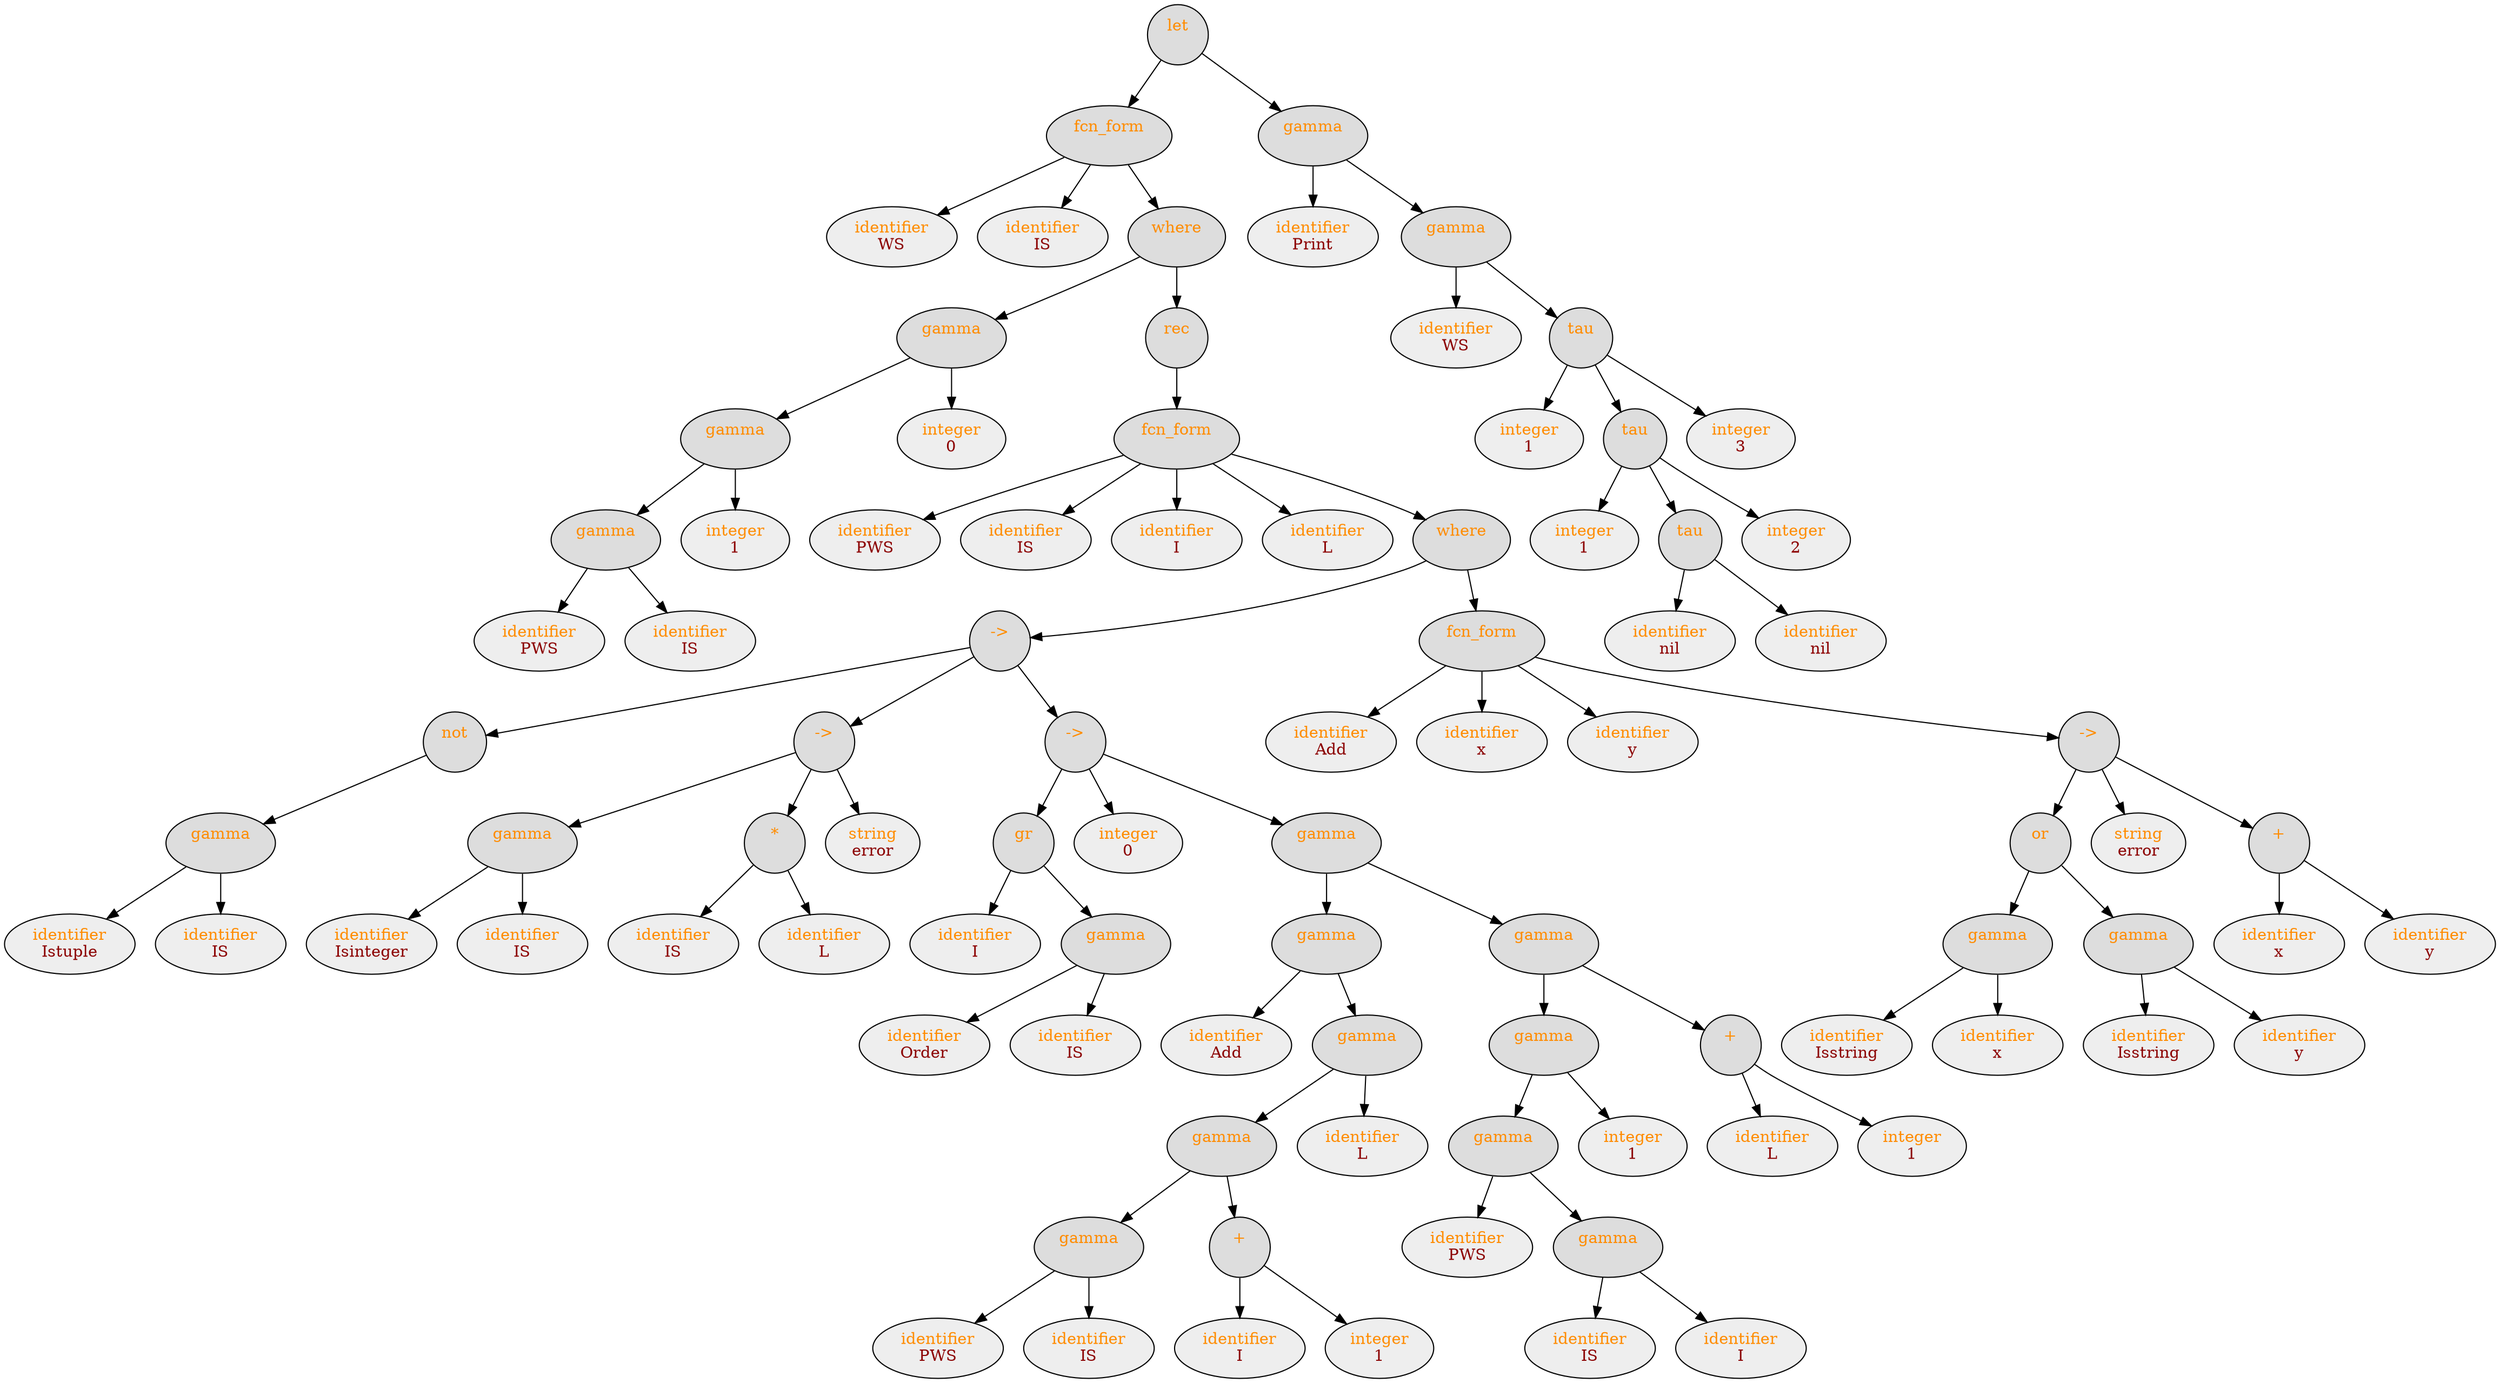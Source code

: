 digraph Tree {
    node0 [label=<<font color="darkorange">let</font><br/><font color="darkred"> </font>>, style=filled, fillcolor="#DDDDDD"];
    node1 [label=<<font color="darkorange">fcn_form</font><br/><font color="darkred"> </font>>, style=filled, fillcolor="#DDDDDD"];
    node0 -> node1;
    node2 [label=<<font color="darkorange">identifier</font><br/><font color="darkred">WS</font>>, style=filled, fillcolor="#EEEEEE"];
    node1 -> node2;
    node3 [label=<<font color="darkorange">identifier</font><br/><font color="darkred">IS</font>>, style=filled, fillcolor="#EEEEEE"];
    node1 -> node3;
    node4 [label=<<font color="darkorange">where</font><br/><font color="darkred"> </font>>, style=filled, fillcolor="#DDDDDD"];
    node1 -> node4;
    node5 [label=<<font color="darkorange">gamma</font><br/><font color="darkred"> </font>>, style=filled, fillcolor="#DDDDDD"];
    node4 -> node5;
    node6 [label=<<font color="darkorange">gamma</font><br/><font color="darkred"> </font>>, style=filled, fillcolor="#DDDDDD"];
    node5 -> node6;
    node7 [label=<<font color="darkorange">gamma</font><br/><font color="darkred"> </font>>, style=filled, fillcolor="#DDDDDD"];
    node6 -> node7;
    node8 [label=<<font color="darkorange">identifier</font><br/><font color="darkred">PWS</font>>, style=filled, fillcolor="#EEEEEE"];
    node7 -> node8;
    node9 [label=<<font color="darkorange">identifier</font><br/><font color="darkred">IS</font>>, style=filled, fillcolor="#EEEEEE"];
    node7 -> node9;
    node10 [label=<<font color="darkorange">integer</font><br/><font color="darkred">1</font>>, style=filled, fillcolor="#EEEEEE"];
    node6 -> node10;
    node11 [label=<<font color="darkorange">integer</font><br/><font color="darkred">0</font>>, style=filled, fillcolor="#EEEEEE"];
    node5 -> node11;
    node12 [label=<<font color="darkorange">rec</font><br/><font color="darkred"> </font>>, style=filled, fillcolor="#DDDDDD"];
    node4 -> node12;
    node13 [label=<<font color="darkorange">fcn_form</font><br/><font color="darkred"> </font>>, style=filled, fillcolor="#DDDDDD"];
    node12 -> node13;
    node14 [label=<<font color="darkorange">identifier</font><br/><font color="darkred">PWS</font>>, style=filled, fillcolor="#EEEEEE"];
    node13 -> node14;
    node15 [label=<<font color="darkorange">identifier</font><br/><font color="darkred">IS</font>>, style=filled, fillcolor="#EEEEEE"];
    node13 -> node15;
    node16 [label=<<font color="darkorange">identifier</font><br/><font color="darkred">I</font>>, style=filled, fillcolor="#EEEEEE"];
    node13 -> node16;
    node17 [label=<<font color="darkorange">identifier</font><br/><font color="darkred">L</font>>, style=filled, fillcolor="#EEEEEE"];
    node13 -> node17;
    node18 [label=<<font color="darkorange">where</font><br/><font color="darkred"> </font>>, style=filled, fillcolor="#DDDDDD"];
    node13 -> node18;
    node19 [label=<<font color="darkorange">-&gt;</font><br/><font color="darkred"> </font>>, style=filled, fillcolor="#DDDDDD"];
    node18 -> node19;
    node20 [label=<<font color="darkorange">not</font><br/><font color="darkred"> </font>>, style=filled, fillcolor="#DDDDDD"];
    node19 -> node20;
    node21 [label=<<font color="darkorange">gamma</font><br/><font color="darkred"> </font>>, style=filled, fillcolor="#DDDDDD"];
    node20 -> node21;
    node22 [label=<<font color="darkorange">identifier</font><br/><font color="darkred">Istuple</font>>, style=filled, fillcolor="#EEEEEE"];
    node21 -> node22;
    node23 [label=<<font color="darkorange">identifier</font><br/><font color="darkred">IS</font>>, style=filled, fillcolor="#EEEEEE"];
    node21 -> node23;
    node24 [label=<<font color="darkorange">-&gt;</font><br/><font color="darkred"> </font>>, style=filled, fillcolor="#DDDDDD"];
    node19 -> node24;
    node25 [label=<<font color="darkorange">gamma</font><br/><font color="darkred"> </font>>, style=filled, fillcolor="#DDDDDD"];
    node24 -> node25;
    node26 [label=<<font color="darkorange">identifier</font><br/><font color="darkred">Isinteger</font>>, style=filled, fillcolor="#EEEEEE"];
    node25 -> node26;
    node27 [label=<<font color="darkorange">identifier</font><br/><font color="darkred">IS</font>>, style=filled, fillcolor="#EEEEEE"];
    node25 -> node27;
    node28 [label=<<font color="darkorange">*</font><br/><font color="darkred"> </font>>, style=filled, fillcolor="#DDDDDD"];
    node24 -> node28;
    node29 [label=<<font color="darkorange">identifier</font><br/><font color="darkred">IS</font>>, style=filled, fillcolor="#EEEEEE"];
    node28 -> node29;
    node30 [label=<<font color="darkorange">identifier</font><br/><font color="darkred">L</font>>, style=filled, fillcolor="#EEEEEE"];
    node28 -> node30;
    node31 [label=<<font color="darkorange">string</font><br/><font color="darkred">error</font>>, style=filled, fillcolor="#EEEEEE"];
    node24 -> node31;
    node32 [label=<<font color="darkorange">-&gt;</font><br/><font color="darkred"> </font>>, style=filled, fillcolor="#DDDDDD"];
    node19 -> node32;
    node33 [label=<<font color="darkorange">gr</font><br/><font color="darkred"> </font>>, style=filled, fillcolor="#DDDDDD"];
    node32 -> node33;
    node34 [label=<<font color="darkorange">identifier</font><br/><font color="darkred">I</font>>, style=filled, fillcolor="#EEEEEE"];
    node33 -> node34;
    node35 [label=<<font color="darkorange">gamma</font><br/><font color="darkred"> </font>>, style=filled, fillcolor="#DDDDDD"];
    node33 -> node35;
    node36 [label=<<font color="darkorange">identifier</font><br/><font color="darkred">Order</font>>, style=filled, fillcolor="#EEEEEE"];
    node35 -> node36;
    node37 [label=<<font color="darkorange">identifier</font><br/><font color="darkred">IS</font>>, style=filled, fillcolor="#EEEEEE"];
    node35 -> node37;
    node38 [label=<<font color="darkorange">integer</font><br/><font color="darkred">0</font>>, style=filled, fillcolor="#EEEEEE"];
    node32 -> node38;
    node39 [label=<<font color="darkorange">gamma</font><br/><font color="darkred"> </font>>, style=filled, fillcolor="#DDDDDD"];
    node32 -> node39;
    node40 [label=<<font color="darkorange">gamma</font><br/><font color="darkred"> </font>>, style=filled, fillcolor="#DDDDDD"];
    node39 -> node40;
    node41 [label=<<font color="darkorange">identifier</font><br/><font color="darkred">Add</font>>, style=filled, fillcolor="#EEEEEE"];
    node40 -> node41;
    node42 [label=<<font color="darkorange">gamma</font><br/><font color="darkred"> </font>>, style=filled, fillcolor="#DDDDDD"];
    node40 -> node42;
    node43 [label=<<font color="darkorange">gamma</font><br/><font color="darkred"> </font>>, style=filled, fillcolor="#DDDDDD"];
    node42 -> node43;
    node44 [label=<<font color="darkorange">gamma</font><br/><font color="darkred"> </font>>, style=filled, fillcolor="#DDDDDD"];
    node43 -> node44;
    node45 [label=<<font color="darkorange">identifier</font><br/><font color="darkred">PWS</font>>, style=filled, fillcolor="#EEEEEE"];
    node44 -> node45;
    node46 [label=<<font color="darkorange">identifier</font><br/><font color="darkred">IS</font>>, style=filled, fillcolor="#EEEEEE"];
    node44 -> node46;
    node47 [label=<<font color="darkorange">+</font><br/><font color="darkred"> </font>>, style=filled, fillcolor="#DDDDDD"];
    node43 -> node47;
    node48 [label=<<font color="darkorange">identifier</font><br/><font color="darkred">I</font>>, style=filled, fillcolor="#EEEEEE"];
    node47 -> node48;
    node49 [label=<<font color="darkorange">integer</font><br/><font color="darkred">1</font>>, style=filled, fillcolor="#EEEEEE"];
    node47 -> node49;
    node50 [label=<<font color="darkorange">identifier</font><br/><font color="darkred">L</font>>, style=filled, fillcolor="#EEEEEE"];
    node42 -> node50;
    node51 [label=<<font color="darkorange">gamma</font><br/><font color="darkred"> </font>>, style=filled, fillcolor="#DDDDDD"];
    node39 -> node51;
    node52 [label=<<font color="darkorange">gamma</font><br/><font color="darkred"> </font>>, style=filled, fillcolor="#DDDDDD"];
    node51 -> node52;
    node53 [label=<<font color="darkorange">gamma</font><br/><font color="darkred"> </font>>, style=filled, fillcolor="#DDDDDD"];
    node52 -> node53;
    node54 [label=<<font color="darkorange">identifier</font><br/><font color="darkred">PWS</font>>, style=filled, fillcolor="#EEEEEE"];
    node53 -> node54;
    node55 [label=<<font color="darkorange">gamma</font><br/><font color="darkred"> </font>>, style=filled, fillcolor="#DDDDDD"];
    node53 -> node55;
    node56 [label=<<font color="darkorange">identifier</font><br/><font color="darkred">IS</font>>, style=filled, fillcolor="#EEEEEE"];
    node55 -> node56;
    node57 [label=<<font color="darkorange">identifier</font><br/><font color="darkred">I</font>>, style=filled, fillcolor="#EEEEEE"];
    node55 -> node57;
    node58 [label=<<font color="darkorange">integer</font><br/><font color="darkred">1</font>>, style=filled, fillcolor="#EEEEEE"];
    node52 -> node58;
    node59 [label=<<font color="darkorange">+</font><br/><font color="darkred"> </font>>, style=filled, fillcolor="#DDDDDD"];
    node51 -> node59;
    node60 [label=<<font color="darkorange">identifier</font><br/><font color="darkred">L</font>>, style=filled, fillcolor="#EEEEEE"];
    node59 -> node60;
    node61 [label=<<font color="darkorange">integer</font><br/><font color="darkred">1</font>>, style=filled, fillcolor="#EEEEEE"];
    node59 -> node61;
    node62 [label=<<font color="darkorange">fcn_form</font><br/><font color="darkred"> </font>>, style=filled, fillcolor="#DDDDDD"];
    node18 -> node62;
    node63 [label=<<font color="darkorange">identifier</font><br/><font color="darkred">Add</font>>, style=filled, fillcolor="#EEEEEE"];
    node62 -> node63;
    node64 [label=<<font color="darkorange">identifier</font><br/><font color="darkred">x</font>>, style=filled, fillcolor="#EEEEEE"];
    node62 -> node64;
    node65 [label=<<font color="darkorange">identifier</font><br/><font color="darkred">y</font>>, style=filled, fillcolor="#EEEEEE"];
    node62 -> node65;
    node66 [label=<<font color="darkorange">-&gt;</font><br/><font color="darkred"> </font>>, style=filled, fillcolor="#DDDDDD"];
    node62 -> node66;
    node67 [label=<<font color="darkorange">or</font><br/><font color="darkred"> </font>>, style=filled, fillcolor="#DDDDDD"];
    node66 -> node67;
    node68 [label=<<font color="darkorange">gamma</font><br/><font color="darkred"> </font>>, style=filled, fillcolor="#DDDDDD"];
    node67 -> node68;
    node69 [label=<<font color="darkorange">identifier</font><br/><font color="darkred">Isstring</font>>, style=filled, fillcolor="#EEEEEE"];
    node68 -> node69;
    node70 [label=<<font color="darkorange">identifier</font><br/><font color="darkred">x</font>>, style=filled, fillcolor="#EEEEEE"];
    node68 -> node70;
    node71 [label=<<font color="darkorange">gamma</font><br/><font color="darkred"> </font>>, style=filled, fillcolor="#DDDDDD"];
    node67 -> node71;
    node72 [label=<<font color="darkorange">identifier</font><br/><font color="darkred">Isstring</font>>, style=filled, fillcolor="#EEEEEE"];
    node71 -> node72;
    node73 [label=<<font color="darkorange">identifier</font><br/><font color="darkred">y</font>>, style=filled, fillcolor="#EEEEEE"];
    node71 -> node73;
    node74 [label=<<font color="darkorange">string</font><br/><font color="darkred">error</font>>, style=filled, fillcolor="#EEEEEE"];
    node66 -> node74;
    node75 [label=<<font color="darkorange">+</font><br/><font color="darkred"> </font>>, style=filled, fillcolor="#DDDDDD"];
    node66 -> node75;
    node76 [label=<<font color="darkorange">identifier</font><br/><font color="darkred">x</font>>, style=filled, fillcolor="#EEEEEE"];
    node75 -> node76;
    node77 [label=<<font color="darkorange">identifier</font><br/><font color="darkred">y</font>>, style=filled, fillcolor="#EEEEEE"];
    node75 -> node77;
    node78 [label=<<font color="darkorange">gamma</font><br/><font color="darkred"> </font>>, style=filled, fillcolor="#DDDDDD"];
    node0 -> node78;
    node79 [label=<<font color="darkorange">identifier</font><br/><font color="darkred">Print</font>>, style=filled, fillcolor="#EEEEEE"];
    node78 -> node79;
    node80 [label=<<font color="darkorange">gamma</font><br/><font color="darkred"> </font>>, style=filled, fillcolor="#DDDDDD"];
    node78 -> node80;
    node81 [label=<<font color="darkorange">identifier</font><br/><font color="darkred">WS</font>>, style=filled, fillcolor="#EEEEEE"];
    node80 -> node81;
    node82 [label=<<font color="darkorange">tau</font><br/><font color="darkred"> </font>>, style=filled, fillcolor="#DDDDDD"];
    node80 -> node82;
    node83 [label=<<font color="darkorange">integer</font><br/><font color="darkred">1</font>>, style=filled, fillcolor="#EEEEEE"];
    node82 -> node83;
    node84 [label=<<font color="darkorange">tau</font><br/><font color="darkred"> </font>>, style=filled, fillcolor="#DDDDDD"];
    node82 -> node84;
    node85 [label=<<font color="darkorange">integer</font><br/><font color="darkred">1</font>>, style=filled, fillcolor="#EEEEEE"];
    node84 -> node85;
    node86 [label=<<font color="darkorange">tau</font><br/><font color="darkred"> </font>>, style=filled, fillcolor="#DDDDDD"];
    node84 -> node86;
    node87 [label=<<font color="darkorange">identifier</font><br/><font color="darkred">nil</font>>, style=filled, fillcolor="#EEEEEE"];
    node86 -> node87;
    node88 [label=<<font color="darkorange">identifier</font><br/><font color="darkred">nil</font>>, style=filled, fillcolor="#EEEEEE"];
    node86 -> node88;
    node89 [label=<<font color="darkorange">integer</font><br/><font color="darkred">2</font>>, style=filled, fillcolor="#EEEEEE"];
    node84 -> node89;
    node90 [label=<<font color="darkorange">integer</font><br/><font color="darkred">3</font>>, style=filled, fillcolor="#EEEEEE"];
    node82 -> node90;
}
